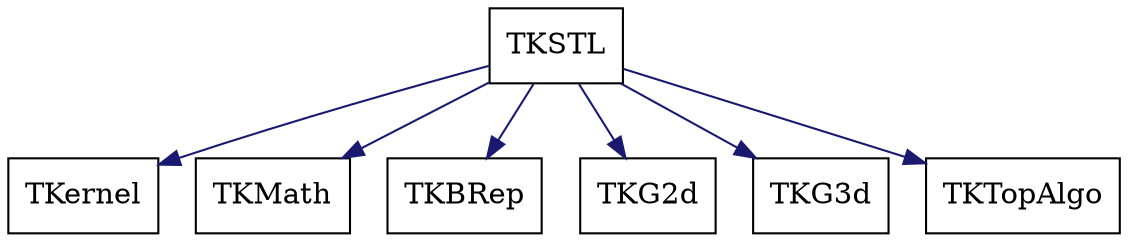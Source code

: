 digraph schema_TKSTL
{
	TKSTL [ URL = "toolkit_tkstl.html", shape = box ]
	TKernel [ URL = "toolkit_tkernel.html" , shape = box ]
	TKSTL -> TKernel [ color = "midnightblue", style = "solid" ]
	TKMath [ URL = "toolkit_tkmath.html" , shape = box ]
	TKSTL -> TKMath [ color = "midnightblue", style = "solid" ]
	TKBRep [ URL = "toolkit_tkbrep.html" , shape = box ]
	TKSTL -> TKBRep [ color = "midnightblue", style = "solid" ]
	TKG2d [ URL = "toolkit_tkg2d.html" , shape = box ]
	TKSTL -> TKG2d [ color = "midnightblue", style = "solid" ]
	TKG3d [ URL = "toolkit_tkg3d.html" , shape = box ]
	TKSTL -> TKG3d [ color = "midnightblue", style = "solid" ]
	TKTopAlgo [ URL = "toolkit_tktopalgo.html" , shape = box ]
	TKSTL -> TKTopAlgo [ color = "midnightblue", style = "solid" ]
	aspect = 1
}
